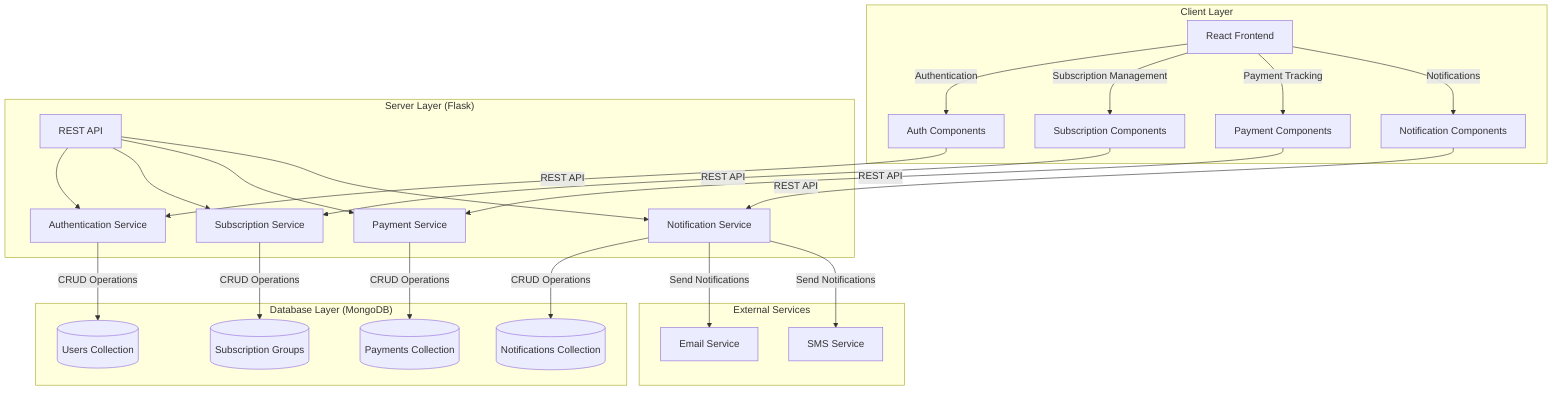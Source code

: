 flowchart TB
    subgraph Client["Client Layer"]
        direction TB
        UI["React Frontend"]
        UI -->|Authentication| Auth["Auth Components"]
        UI -->|Subscription Management| SubMgmt["Subscription Components"]
        UI -->|Payment Tracking| PayTrack["Payment Components"]
        UI -->|Notifications| Notif["Notification Components"]
    end

    subgraph Server["Server Layer (Flask)"]
        direction TB
        API["REST API"]
        AuthService["Authentication Service"]
        SubService["Subscription Service"]
        PaymentService["Payment Service"]
        NotifService["Notification Service"]
        
        API --> AuthService
        API --> SubService
        API --> PaymentService
        API --> NotifService
    end

    subgraph Database["Database Layer (MongoDB)"]
        direction TB
        Users[(Users Collection)]
        Groups[(Subscription Groups)]
        Payments[(Payments Collection)]
        Notifications[(Notifications Collection)]
    end

    subgraph External["External Services"]
        EmailService["Email Service"]
        SMSService["SMS Service"]
    end

    %% Client to Server Connections
    Auth -->|REST API| AuthService
    SubMgmt -->|REST API| SubService
    PayTrack -->|REST API| PaymentService
    Notif -->|REST API| NotifService

    %% Server to Database Connections
    AuthService -->|CRUD Operations| Users
    SubService -->|CRUD Operations| Groups
    PaymentService -->|CRUD Operations| Payments
    NotifService -->|CRUD Operations| Notifications

    %% External Service Connections
    NotifService -->|Send Notifications| EmailService
    NotifService -->|Send Notifications| SMSService